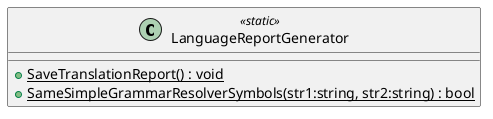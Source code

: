 @startuml
class LanguageReportGenerator <<static>> {
    + {static} SaveTranslationReport() : void
    + {static} SameSimpleGrammarResolverSymbols(str1:string, str2:string) : bool
}
@enduml
